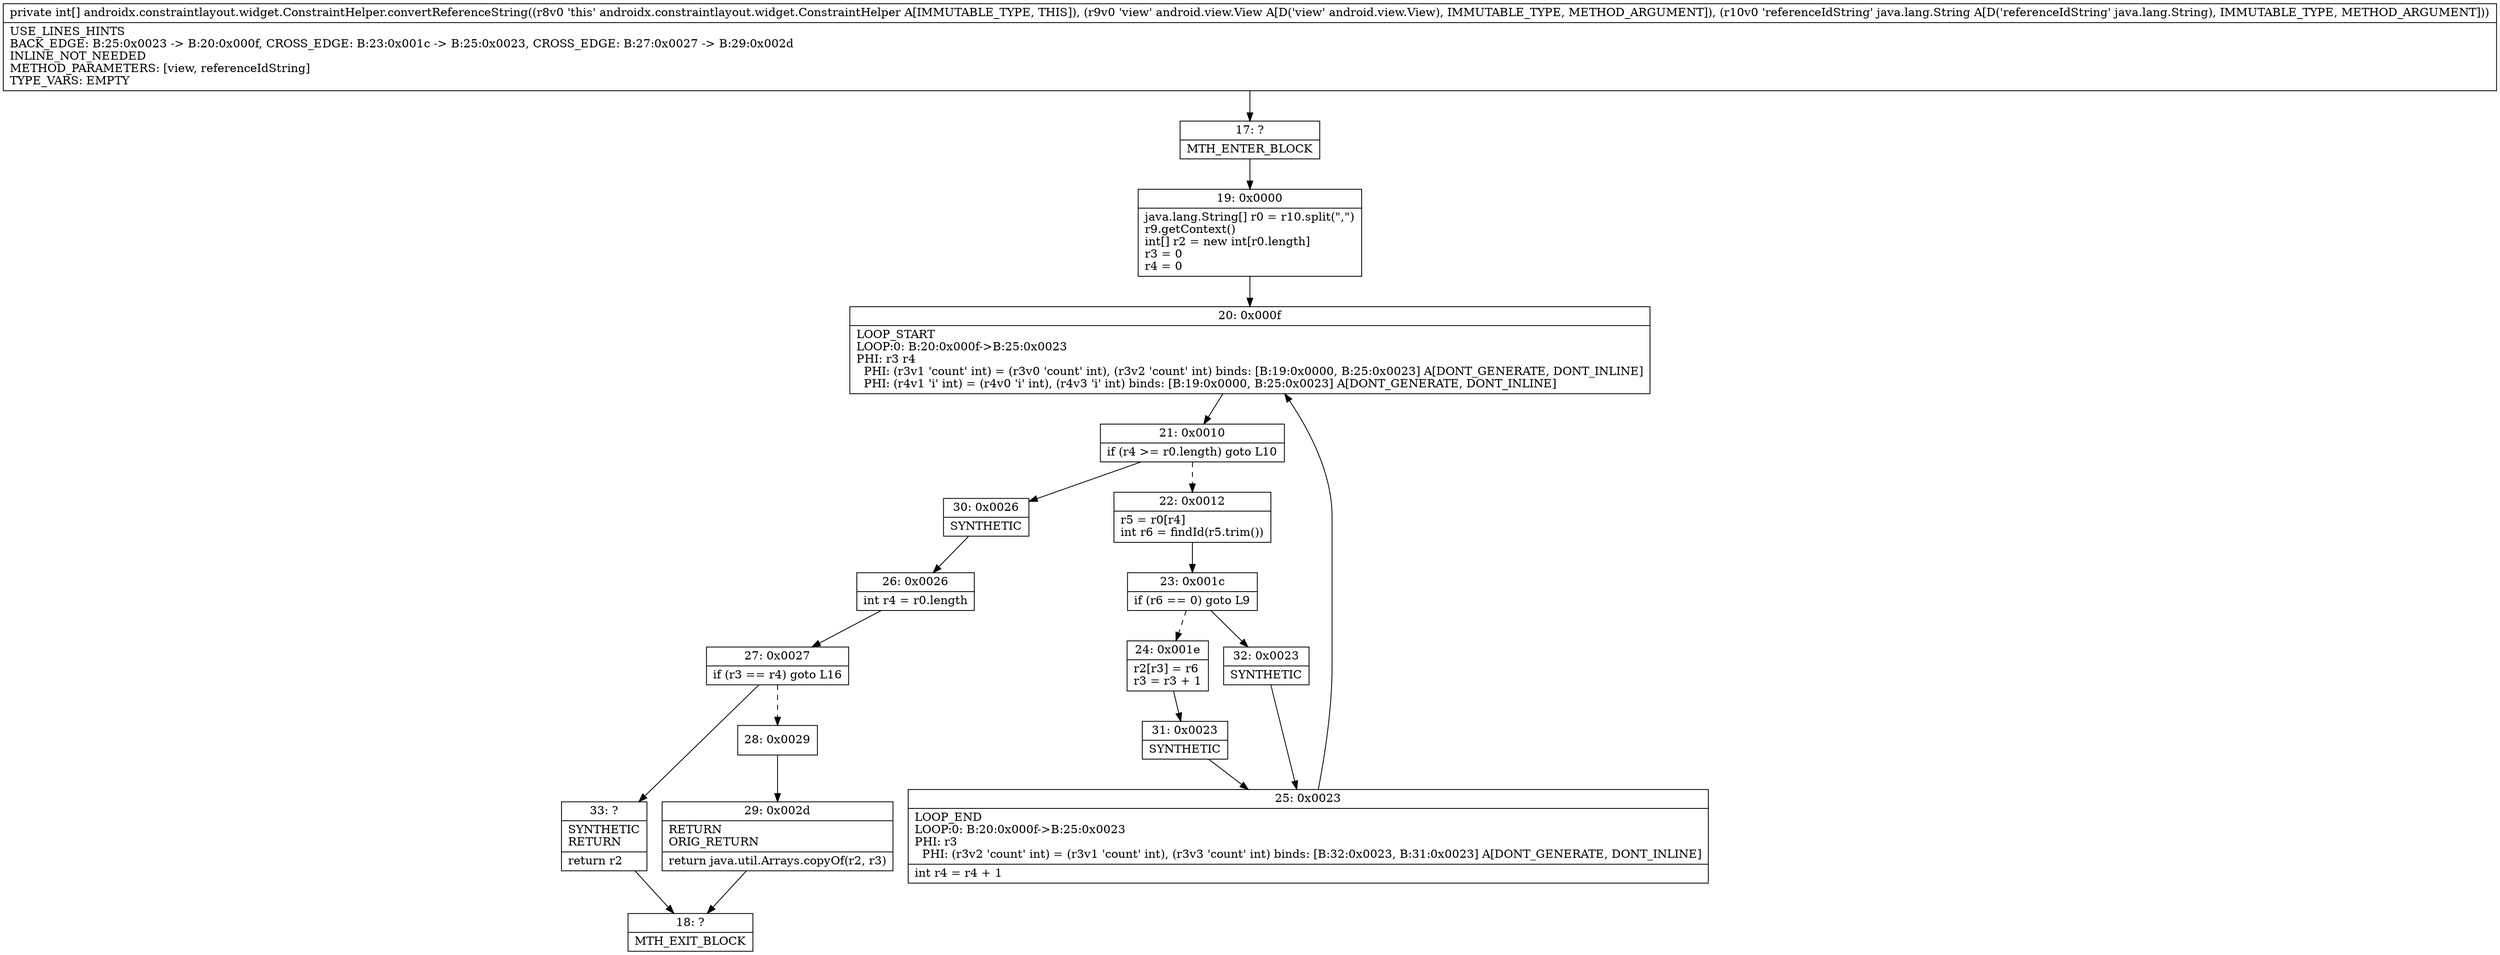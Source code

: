 digraph "CFG forandroidx.constraintlayout.widget.ConstraintHelper.convertReferenceString(Landroid\/view\/View;Ljava\/lang\/String;)[I" {
Node_17 [shape=record,label="{17\:\ ?|MTH_ENTER_BLOCK\l}"];
Node_19 [shape=record,label="{19\:\ 0x0000|java.lang.String[] r0 = r10.split(\",\")\lr9.getContext()\lint[] r2 = new int[r0.length]\lr3 = 0\lr4 = 0\l}"];
Node_20 [shape=record,label="{20\:\ 0x000f|LOOP_START\lLOOP:0: B:20:0x000f\-\>B:25:0x0023\lPHI: r3 r4 \l  PHI: (r3v1 'count' int) = (r3v0 'count' int), (r3v2 'count' int) binds: [B:19:0x0000, B:25:0x0023] A[DONT_GENERATE, DONT_INLINE]\l  PHI: (r4v1 'i' int) = (r4v0 'i' int), (r4v3 'i' int) binds: [B:19:0x0000, B:25:0x0023] A[DONT_GENERATE, DONT_INLINE]\l}"];
Node_21 [shape=record,label="{21\:\ 0x0010|if (r4 \>= r0.length) goto L10\l}"];
Node_22 [shape=record,label="{22\:\ 0x0012|r5 = r0[r4]\lint r6 = findId(r5.trim())\l}"];
Node_23 [shape=record,label="{23\:\ 0x001c|if (r6 == 0) goto L9\l}"];
Node_24 [shape=record,label="{24\:\ 0x001e|r2[r3] = r6\lr3 = r3 + 1\l}"];
Node_31 [shape=record,label="{31\:\ 0x0023|SYNTHETIC\l}"];
Node_25 [shape=record,label="{25\:\ 0x0023|LOOP_END\lLOOP:0: B:20:0x000f\-\>B:25:0x0023\lPHI: r3 \l  PHI: (r3v2 'count' int) = (r3v1 'count' int), (r3v3 'count' int) binds: [B:32:0x0023, B:31:0x0023] A[DONT_GENERATE, DONT_INLINE]\l|int r4 = r4 + 1\l}"];
Node_32 [shape=record,label="{32\:\ 0x0023|SYNTHETIC\l}"];
Node_30 [shape=record,label="{30\:\ 0x0026|SYNTHETIC\l}"];
Node_26 [shape=record,label="{26\:\ 0x0026|int r4 = r0.length\l}"];
Node_27 [shape=record,label="{27\:\ 0x0027|if (r3 == r4) goto L16\l}"];
Node_28 [shape=record,label="{28\:\ 0x0029}"];
Node_29 [shape=record,label="{29\:\ 0x002d|RETURN\lORIG_RETURN\l|return java.util.Arrays.copyOf(r2, r3)\l}"];
Node_18 [shape=record,label="{18\:\ ?|MTH_EXIT_BLOCK\l}"];
Node_33 [shape=record,label="{33\:\ ?|SYNTHETIC\lRETURN\l|return r2\l}"];
MethodNode[shape=record,label="{private int[] androidx.constraintlayout.widget.ConstraintHelper.convertReferenceString((r8v0 'this' androidx.constraintlayout.widget.ConstraintHelper A[IMMUTABLE_TYPE, THIS]), (r9v0 'view' android.view.View A[D('view' android.view.View), IMMUTABLE_TYPE, METHOD_ARGUMENT]), (r10v0 'referenceIdString' java.lang.String A[D('referenceIdString' java.lang.String), IMMUTABLE_TYPE, METHOD_ARGUMENT]))  | USE_LINES_HINTS\lBACK_EDGE: B:25:0x0023 \-\> B:20:0x000f, CROSS_EDGE: B:23:0x001c \-\> B:25:0x0023, CROSS_EDGE: B:27:0x0027 \-\> B:29:0x002d\lINLINE_NOT_NEEDED\lMETHOD_PARAMETERS: [view, referenceIdString]\lTYPE_VARS: EMPTY\l}"];
MethodNode -> Node_17;Node_17 -> Node_19;
Node_19 -> Node_20;
Node_20 -> Node_21;
Node_21 -> Node_22[style=dashed];
Node_21 -> Node_30;
Node_22 -> Node_23;
Node_23 -> Node_24[style=dashed];
Node_23 -> Node_32;
Node_24 -> Node_31;
Node_31 -> Node_25;
Node_25 -> Node_20;
Node_32 -> Node_25;
Node_30 -> Node_26;
Node_26 -> Node_27;
Node_27 -> Node_28[style=dashed];
Node_27 -> Node_33;
Node_28 -> Node_29;
Node_29 -> Node_18;
Node_33 -> Node_18;
}

